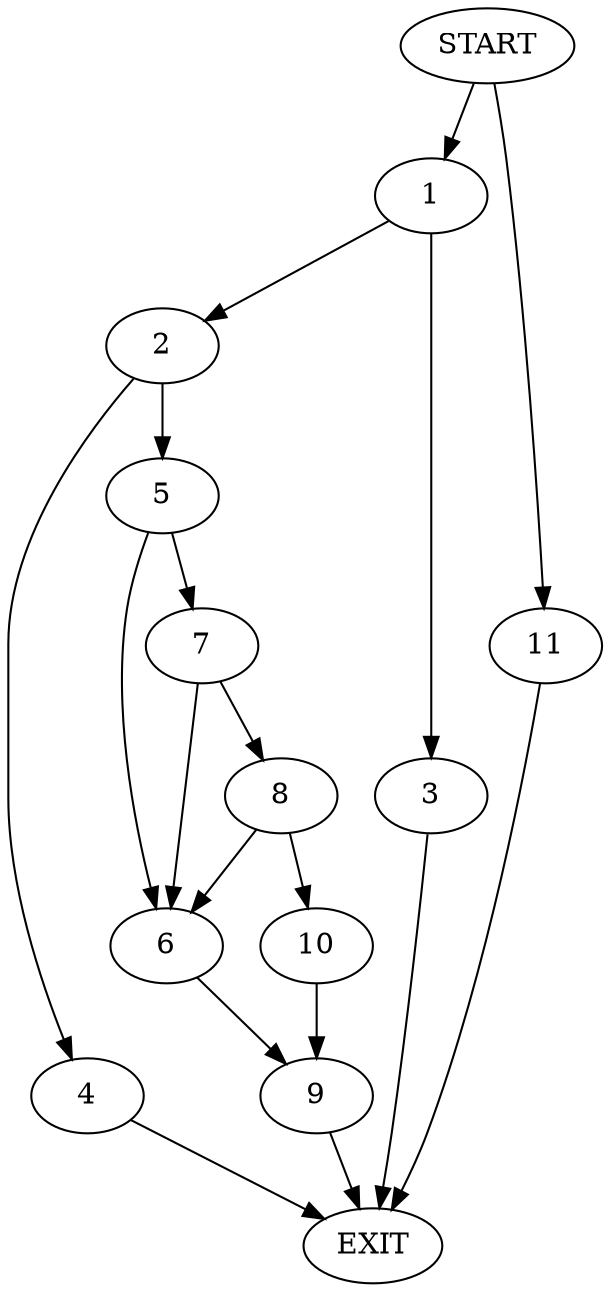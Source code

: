 digraph {
0 [label="START"]
12 [label="EXIT"]
0 -> 1
1 -> 2
1 -> 3
3 -> 12
2 -> 4
2 -> 5
4 -> 12
5 -> 6
5 -> 7
7 -> 8
7 -> 6
6 -> 9
8 -> 10
8 -> 6
10 -> 9
9 -> 12
0 -> 11
11 -> 12
}
